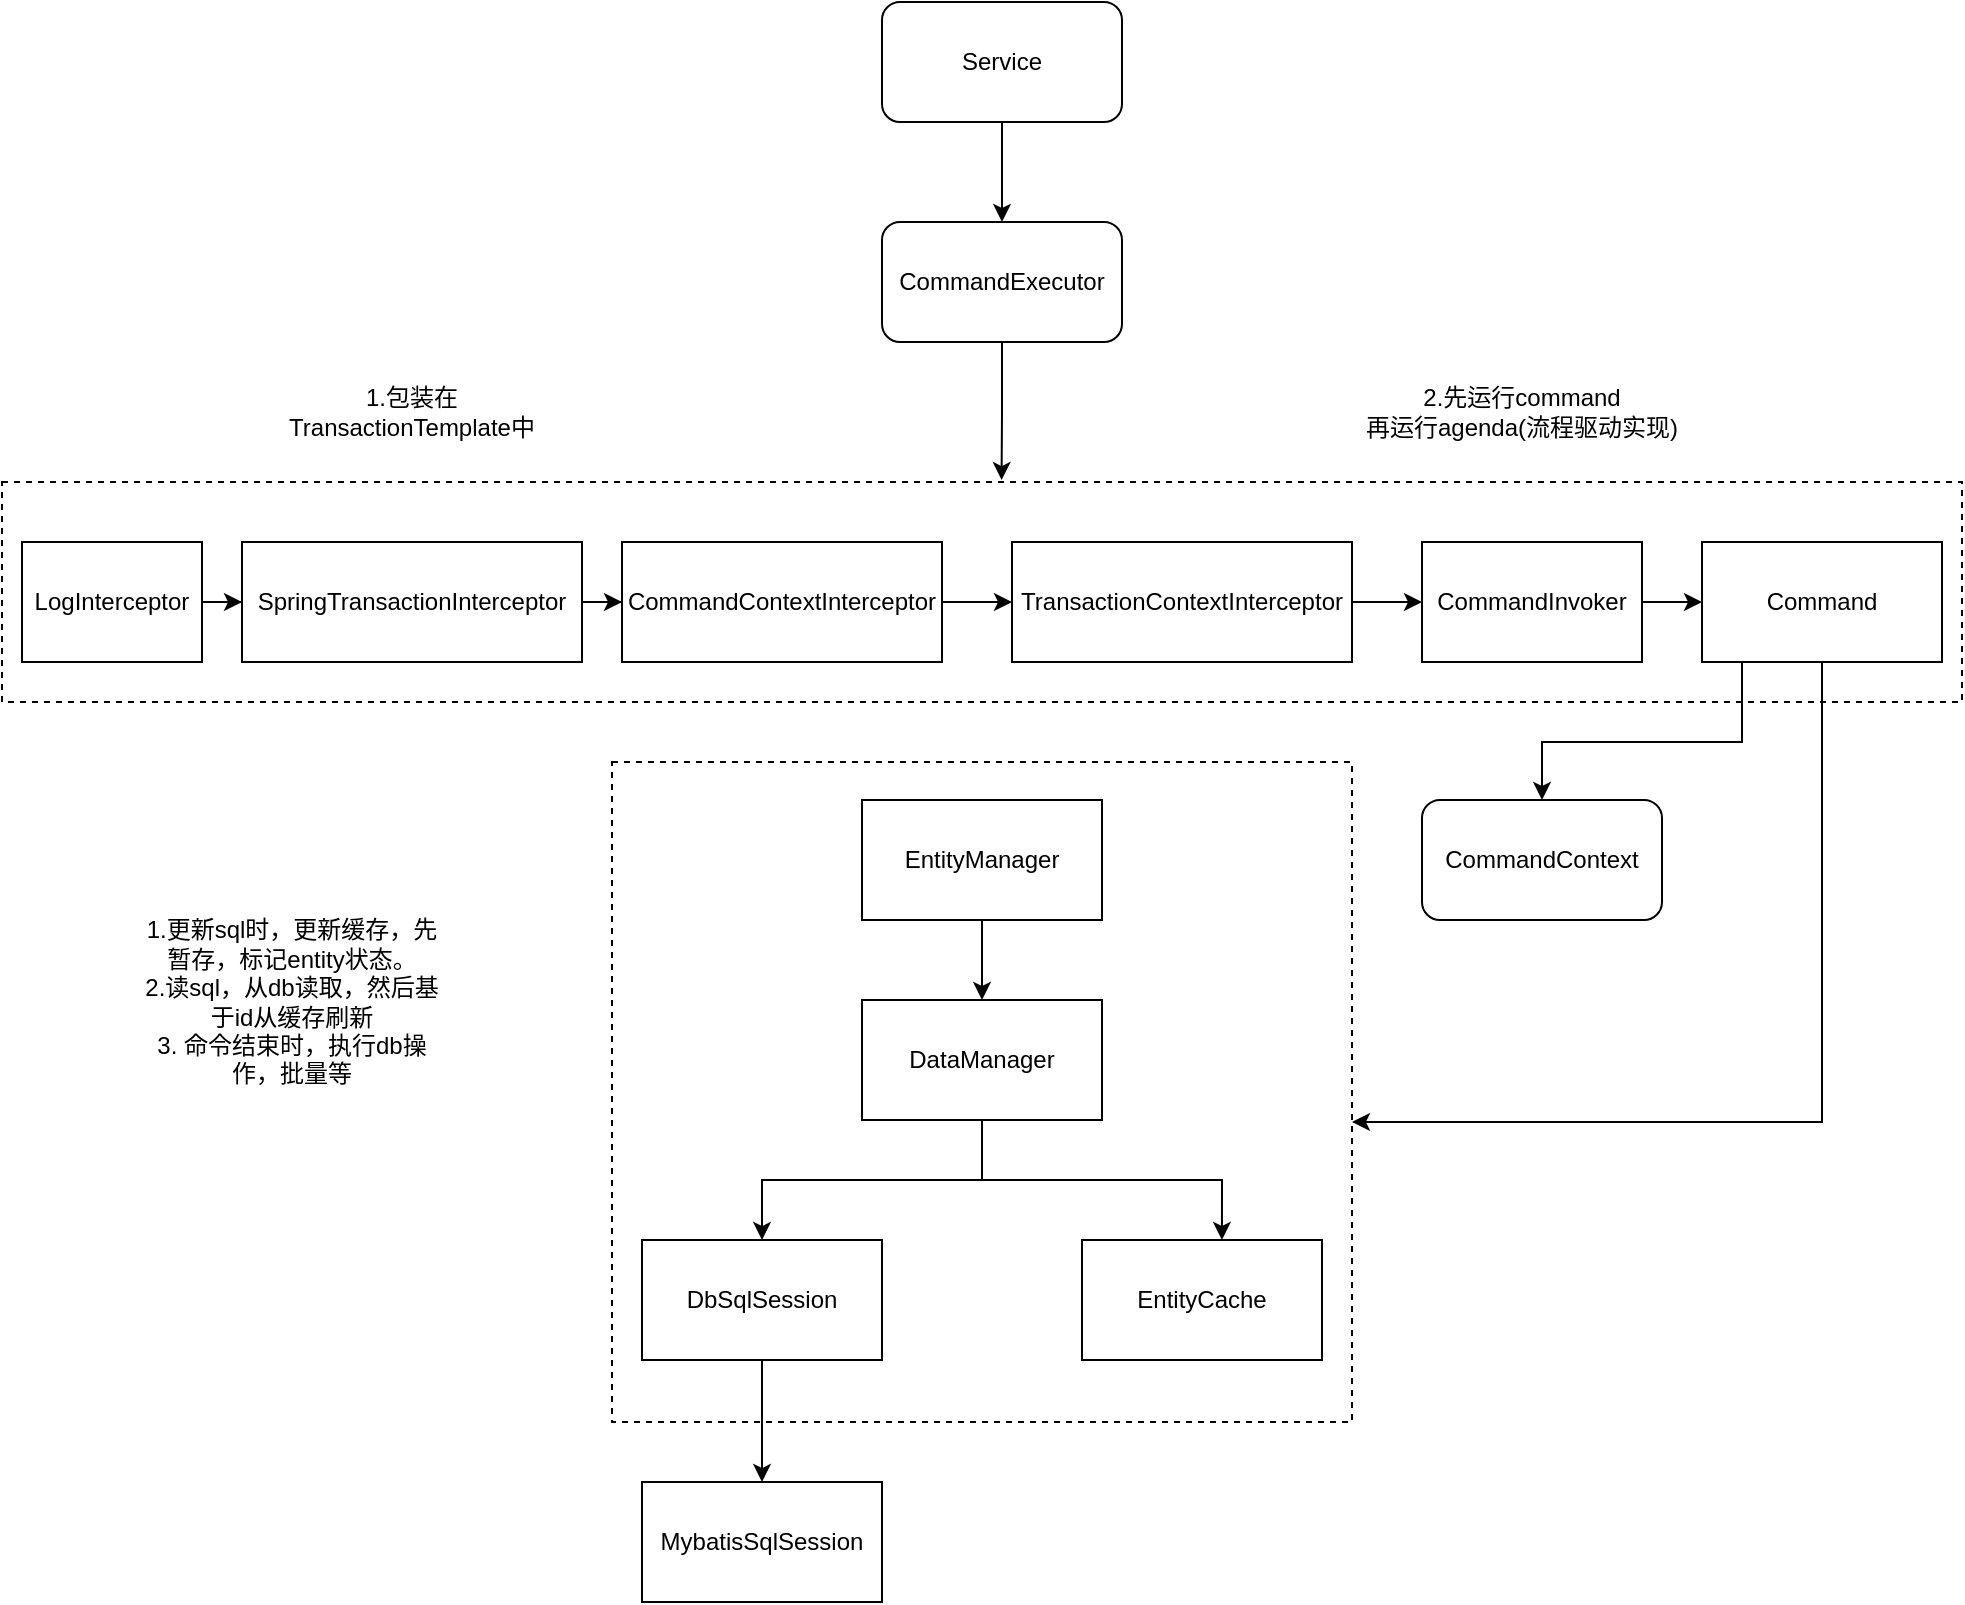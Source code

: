 <mxfile version="21.2.9" type="github">
  <diagram name="第 1 页" id="ItaRV95mY0Xa-xprcMig">
    <mxGraphModel dx="1781" dy="1618" grid="1" gridSize="10" guides="1" tooltips="1" connect="1" arrows="1" fold="1" page="1" pageScale="1" pageWidth="827" pageHeight="1169" math="0" shadow="0">
      <root>
        <mxCell id="0" />
        <mxCell id="1" parent="0" />
        <mxCell id="C3GOMGTe3OPLfGUiWCGx-21" value="" style="rounded=0;whiteSpace=wrap;html=1;dashed=1;" vertex="1" parent="1">
          <mxGeometry x="-190" y="40" width="980" height="110" as="geometry" />
        </mxCell>
        <mxCell id="C3GOMGTe3OPLfGUiWCGx-19" value="" style="rounded=0;whiteSpace=wrap;html=1;dashed=1;" vertex="1" parent="1">
          <mxGeometry x="115" y="180" width="370" height="330" as="geometry" />
        </mxCell>
        <mxCell id="C3GOMGTe3OPLfGUiWCGx-3" value="" style="edgeStyle=orthogonalEdgeStyle;rounded=0;orthogonalLoop=1;jettySize=auto;html=1;" edge="1" parent="1" source="C3GOMGTe3OPLfGUiWCGx-1" target="C3GOMGTe3OPLfGUiWCGx-2">
          <mxGeometry relative="1" as="geometry" />
        </mxCell>
        <mxCell id="C3GOMGTe3OPLfGUiWCGx-1" value="EntityManager" style="rounded=0;whiteSpace=wrap;html=1;" vertex="1" parent="1">
          <mxGeometry x="240" y="199" width="120" height="60" as="geometry" />
        </mxCell>
        <mxCell id="C3GOMGTe3OPLfGUiWCGx-5" value="" style="edgeStyle=orthogonalEdgeStyle;rounded=0;orthogonalLoop=1;jettySize=auto;html=1;" edge="1" parent="1" source="C3GOMGTe3OPLfGUiWCGx-2" target="C3GOMGTe3OPLfGUiWCGx-4">
          <mxGeometry relative="1" as="geometry" />
        </mxCell>
        <mxCell id="C3GOMGTe3OPLfGUiWCGx-7" style="edgeStyle=orthogonalEdgeStyle;rounded=0;orthogonalLoop=1;jettySize=auto;html=1;entryX=0.583;entryY=0;entryDx=0;entryDy=0;entryPerimeter=0;" edge="1" parent="1" source="C3GOMGTe3OPLfGUiWCGx-2" target="C3GOMGTe3OPLfGUiWCGx-6">
          <mxGeometry relative="1" as="geometry" />
        </mxCell>
        <mxCell id="C3GOMGTe3OPLfGUiWCGx-2" value="DataManager" style="rounded=0;whiteSpace=wrap;html=1;" vertex="1" parent="1">
          <mxGeometry x="240" y="299" width="120" height="60" as="geometry" />
        </mxCell>
        <mxCell id="C3GOMGTe3OPLfGUiWCGx-27" style="edgeStyle=orthogonalEdgeStyle;rounded=0;orthogonalLoop=1;jettySize=auto;html=1;entryX=0.5;entryY=0;entryDx=0;entryDy=0;" edge="1" parent="1" source="C3GOMGTe3OPLfGUiWCGx-4" target="C3GOMGTe3OPLfGUiWCGx-26">
          <mxGeometry relative="1" as="geometry" />
        </mxCell>
        <mxCell id="C3GOMGTe3OPLfGUiWCGx-4" value="DbSqlSession" style="rounded=0;whiteSpace=wrap;html=1;" vertex="1" parent="1">
          <mxGeometry x="130" y="419" width="120" height="60" as="geometry" />
        </mxCell>
        <mxCell id="C3GOMGTe3OPLfGUiWCGx-6" value="EntityCache" style="rounded=0;whiteSpace=wrap;html=1;" vertex="1" parent="1">
          <mxGeometry x="350" y="419" width="120" height="60" as="geometry" />
        </mxCell>
        <mxCell id="C3GOMGTe3OPLfGUiWCGx-31" style="edgeStyle=orthogonalEdgeStyle;rounded=0;orthogonalLoop=1;jettySize=auto;html=1;entryX=0.5;entryY=0;entryDx=0;entryDy=0;" edge="1" parent="1" source="C3GOMGTe3OPLfGUiWCGx-8" target="C3GOMGTe3OPLfGUiWCGx-11">
          <mxGeometry relative="1" as="geometry" />
        </mxCell>
        <mxCell id="C3GOMGTe3OPLfGUiWCGx-8" value="Service" style="rounded=1;whiteSpace=wrap;html=1;" vertex="1" parent="1">
          <mxGeometry x="250" y="-200" width="120" height="60" as="geometry" />
        </mxCell>
        <mxCell id="C3GOMGTe3OPLfGUiWCGx-20" style="edgeStyle=orthogonalEdgeStyle;rounded=0;orthogonalLoop=1;jettySize=auto;html=1;" edge="1" parent="1" source="C3GOMGTe3OPLfGUiWCGx-9" target="C3GOMGTe3OPLfGUiWCGx-19">
          <mxGeometry relative="1" as="geometry">
            <Array as="points">
              <mxPoint x="720" y="360" />
            </Array>
          </mxGeometry>
        </mxCell>
        <mxCell id="C3GOMGTe3OPLfGUiWCGx-25" style="edgeStyle=orthogonalEdgeStyle;rounded=0;orthogonalLoop=1;jettySize=auto;html=1;" edge="1" parent="1" source="C3GOMGTe3OPLfGUiWCGx-9" target="C3GOMGTe3OPLfGUiWCGx-23">
          <mxGeometry relative="1" as="geometry">
            <Array as="points">
              <mxPoint x="680" y="170" />
              <mxPoint x="580" y="170" />
            </Array>
          </mxGeometry>
        </mxCell>
        <mxCell id="C3GOMGTe3OPLfGUiWCGx-9" value="Command" style="rounded=0;whiteSpace=wrap;html=1;" vertex="1" parent="1">
          <mxGeometry x="660" y="70" width="120" height="60" as="geometry" />
        </mxCell>
        <mxCell id="C3GOMGTe3OPLfGUiWCGx-15" style="edgeStyle=orthogonalEdgeStyle;rounded=0;orthogonalLoop=1;jettySize=auto;html=1;entryX=0;entryY=0.5;entryDx=0;entryDy=0;" edge="1" parent="1" source="C3GOMGTe3OPLfGUiWCGx-10" target="C3GOMGTe3OPLfGUiWCGx-12">
          <mxGeometry relative="1" as="geometry" />
        </mxCell>
        <mxCell id="C3GOMGTe3OPLfGUiWCGx-10" value="LogInterceptor" style="rounded=0;whiteSpace=wrap;html=1;" vertex="1" parent="1">
          <mxGeometry x="-180" y="70" width="90" height="60" as="geometry" />
        </mxCell>
        <mxCell id="C3GOMGTe3OPLfGUiWCGx-32" style="edgeStyle=orthogonalEdgeStyle;rounded=0;orthogonalLoop=1;jettySize=auto;html=1;entryX=0.51;entryY=-0.009;entryDx=0;entryDy=0;entryPerimeter=0;" edge="1" parent="1" source="C3GOMGTe3OPLfGUiWCGx-11" target="C3GOMGTe3OPLfGUiWCGx-21">
          <mxGeometry relative="1" as="geometry" />
        </mxCell>
        <mxCell id="C3GOMGTe3OPLfGUiWCGx-11" value="CommandExecutor" style="rounded=1;whiteSpace=wrap;html=1;" vertex="1" parent="1">
          <mxGeometry x="250" y="-90" width="120" height="60" as="geometry" />
        </mxCell>
        <mxCell id="C3GOMGTe3OPLfGUiWCGx-16" style="edgeStyle=orthogonalEdgeStyle;rounded=0;orthogonalLoop=1;jettySize=auto;html=1;" edge="1" parent="1" source="C3GOMGTe3OPLfGUiWCGx-12" target="C3GOMGTe3OPLfGUiWCGx-13">
          <mxGeometry relative="1" as="geometry" />
        </mxCell>
        <mxCell id="C3GOMGTe3OPLfGUiWCGx-12" value="SpringTransactionInterceptor" style="rounded=0;whiteSpace=wrap;html=1;" vertex="1" parent="1">
          <mxGeometry x="-70" y="70" width="170" height="60" as="geometry" />
        </mxCell>
        <mxCell id="C3GOMGTe3OPLfGUiWCGx-29" style="edgeStyle=orthogonalEdgeStyle;rounded=0;orthogonalLoop=1;jettySize=auto;html=1;" edge="1" parent="1" source="C3GOMGTe3OPLfGUiWCGx-13" target="C3GOMGTe3OPLfGUiWCGx-28">
          <mxGeometry relative="1" as="geometry" />
        </mxCell>
        <mxCell id="C3GOMGTe3OPLfGUiWCGx-13" value="CommandContextInterceptor" style="rounded=0;whiteSpace=wrap;html=1;" vertex="1" parent="1">
          <mxGeometry x="120" y="70" width="160" height="60" as="geometry" />
        </mxCell>
        <mxCell id="C3GOMGTe3OPLfGUiWCGx-18" style="edgeStyle=orthogonalEdgeStyle;rounded=0;orthogonalLoop=1;jettySize=auto;html=1;entryX=0;entryY=0.5;entryDx=0;entryDy=0;" edge="1" parent="1" source="C3GOMGTe3OPLfGUiWCGx-14" target="C3GOMGTe3OPLfGUiWCGx-9">
          <mxGeometry relative="1" as="geometry" />
        </mxCell>
        <mxCell id="C3GOMGTe3OPLfGUiWCGx-14" value="CommandInvoker" style="rounded=0;whiteSpace=wrap;html=1;" vertex="1" parent="1">
          <mxGeometry x="520" y="70" width="110" height="60" as="geometry" />
        </mxCell>
        <mxCell id="C3GOMGTe3OPLfGUiWCGx-22" value="1.更新sql时，更新缓存，先暂存，标记entity状态。&lt;br&gt;2.读sql，从db读取，然后基于id从缓存刷新&lt;br&gt;3. 命令结束时，执行db操作，批量等" style="text;html=1;strokeColor=none;fillColor=none;align=center;verticalAlign=middle;whiteSpace=wrap;rounded=0;" vertex="1" parent="1">
          <mxGeometry x="-120" y="250" width="150" height="100" as="geometry" />
        </mxCell>
        <mxCell id="C3GOMGTe3OPLfGUiWCGx-23" value="CommandContext" style="rounded=1;whiteSpace=wrap;html=1;" vertex="1" parent="1">
          <mxGeometry x="520" y="199" width="120" height="60" as="geometry" />
        </mxCell>
        <mxCell id="C3GOMGTe3OPLfGUiWCGx-26" value="MybatisSqlSession" style="rounded=0;whiteSpace=wrap;html=1;" vertex="1" parent="1">
          <mxGeometry x="130" y="540" width="120" height="60" as="geometry" />
        </mxCell>
        <mxCell id="C3GOMGTe3OPLfGUiWCGx-30" style="edgeStyle=orthogonalEdgeStyle;rounded=0;orthogonalLoop=1;jettySize=auto;html=1;" edge="1" parent="1" source="C3GOMGTe3OPLfGUiWCGx-28" target="C3GOMGTe3OPLfGUiWCGx-14">
          <mxGeometry relative="1" as="geometry" />
        </mxCell>
        <mxCell id="C3GOMGTe3OPLfGUiWCGx-28" value="TransactionContextInterceptor" style="rounded=0;whiteSpace=wrap;html=1;" vertex="1" parent="1">
          <mxGeometry x="315" y="70" width="170" height="60" as="geometry" />
        </mxCell>
        <mxCell id="C3GOMGTe3OPLfGUiWCGx-33" value="1.包装在TransactionTemplate中" style="text;html=1;strokeColor=none;fillColor=none;align=center;verticalAlign=middle;whiteSpace=wrap;rounded=0;" vertex="1" parent="1">
          <mxGeometry x="-55" y="-10" width="140" height="30" as="geometry" />
        </mxCell>
        <mxCell id="C3GOMGTe3OPLfGUiWCGx-34" value="2.先运行command&lt;br&gt;再运行agenda(流程驱动实现)" style="text;html=1;strokeColor=none;fillColor=none;align=center;verticalAlign=middle;whiteSpace=wrap;rounded=0;" vertex="1" parent="1">
          <mxGeometry x="480" y="-10" width="180" height="30" as="geometry" />
        </mxCell>
      </root>
    </mxGraphModel>
  </diagram>
</mxfile>
